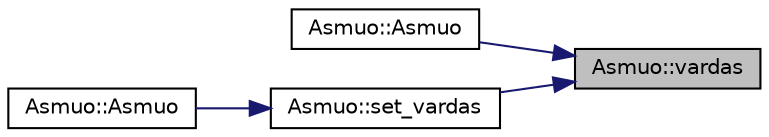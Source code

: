 digraph "Asmuo::vardas"
{
 // LATEX_PDF_SIZE
  edge [fontname="Helvetica",fontsize="10",labelfontname="Helvetica",labelfontsize="10"];
  node [fontname="Helvetica",fontsize="10",shape=record];
  rankdir="RL";
  Node1 [label="Asmuo::vardas",height=0.2,width=0.4,color="black", fillcolor="grey75", style="filled", fontcolor="black",tooltip=" "];
  Node1 -> Node2 [dir="back",color="midnightblue",fontsize="10",style="solid"];
  Node2 [label="Asmuo::Asmuo",height=0.2,width=0.4,color="black", fillcolor="white", style="filled",URL="$class_asmuo.html#a1ec242500ebcacdb0cfffe03802dcf13",tooltip=" "];
  Node1 -> Node3 [dir="back",color="midnightblue",fontsize="10",style="solid"];
  Node3 [label="Asmuo::set_vardas",height=0.2,width=0.4,color="black", fillcolor="white", style="filled",URL="$class_asmuo.html#a2c5f46c178d1c7a27df9fa6e209c408a",tooltip=" "];
  Node3 -> Node4 [dir="back",color="midnightblue",fontsize="10",style="solid"];
  Node4 [label="Asmuo::Asmuo",height=0.2,width=0.4,color="black", fillcolor="white", style="filled",URL="$class_asmuo.html#a1e762a755760b3bc8f1ece199e0dc40b",tooltip=" "];
}
